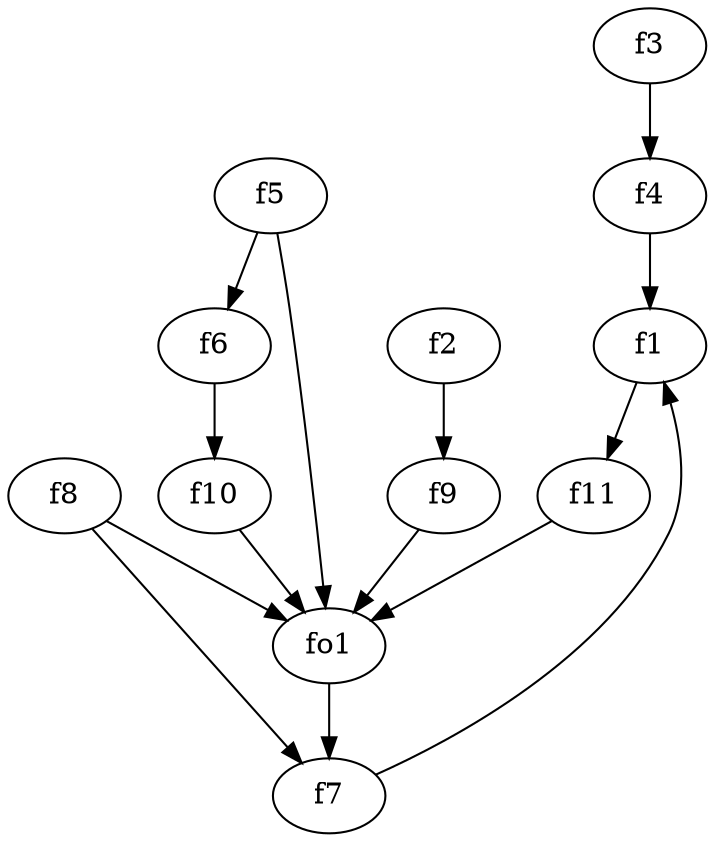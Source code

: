 strict digraph  {
f1;
f2;
f3;
f4;
f5;
f6;
f7;
f8;
f9;
f10;
f11;
fo1;
f1 -> f11  [weight=2];
f2 -> f9  [weight=2];
f3 -> f4  [weight=2];
f4 -> f1  [weight=2];
f5 -> fo1  [weight=2];
f5 -> f6  [weight=2];
f6 -> f10  [weight=2];
f7 -> f1  [weight=2];
f8 -> fo1  [weight=2];
f8 -> f7  [weight=2];
f9 -> fo1  [weight=2];
f10 -> fo1  [weight=2];
f11 -> fo1  [weight=2];
fo1 -> f7  [weight=2];
}
